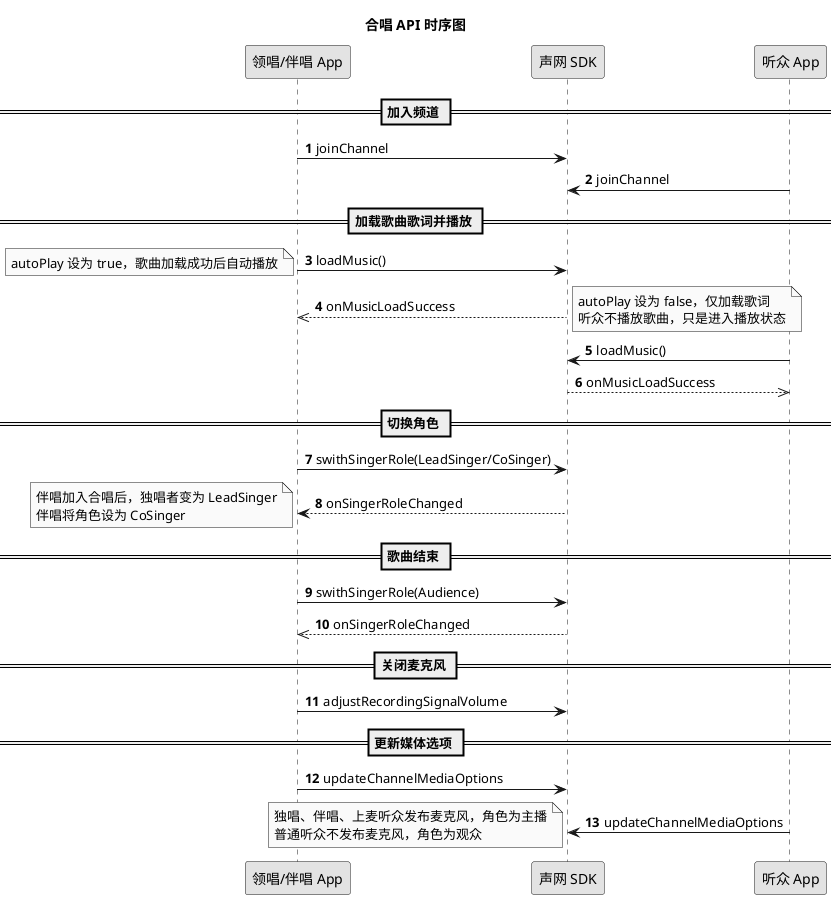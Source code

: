 @startuml
title 合唱 API 时序图
autonumber
skinparam monochrome true
participant "领唱/伴唱 App" as a
participant "声网 SDK" as b
participant "听众 App" as c
== 加入频道 ==
a -> b: joinChannel
c -> b: joinChannel
== 加载歌曲歌词并播放 ==
a -> b: loadMusic()
note left
autoPlay 设为 true，歌曲加载成功后自动播放
end note
b -->> a: onMusicLoadSuccess
note right
autoPlay 设为 false，仅加载歌词
听众不播放歌曲，只是进入播放状态
end note
c -> b: loadMusic()
b -->> c: onMusicLoadSuccess
== 切换角色 ==
a -> b:swithSingerRole(LeadSinger/CoSinger)
b --> a: onSingerRoleChanged
note left
伴唱加入合唱后，独唱者变为 LeadSinger
伴唱将角色设为 CoSinger
end note
== 歌曲结束 ==
a -> b: swithSingerRole(Audience)
b -->> a: onSingerRoleChanged
== 关闭麦克风 ==
a -> b: adjustRecordingSignalVolume
== 更新媒体选项 ==
a -> b: updateChannelMediaOptions
c -> b: updateChannelMediaOptions
note left
独唱、伴唱、上麦听众发布麦克风，角色为主播
普通听众不发布麦克风，角色为观众
end note
@enduml